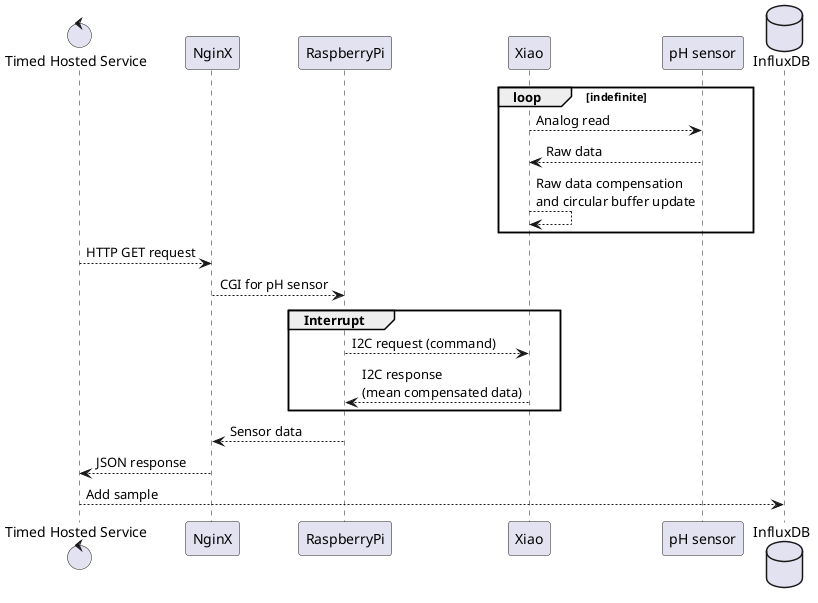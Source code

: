 @startuml pHPollSeq

control     "Timed Hosted Service" as tmhs
participant NginX
participant RaspberryPi as rpi
participant Xiao
participant "pH sensor" as pH
database    InfluxDB

loop indefinite
    Xiao --> pH   : Analog read
    pH   --> Xiao : Raw data
    Xiao --> Xiao : Raw data compensation\nand circular buffer update
end

tmhs  --> NginX : HTTP GET request
NginX --> rpi   : CGI for pH sensor

group Interrupt
    rpi  --> Xiao : I2C request (command)
    Xiao --> rpi  : I2C response\n(mean compensated data)
end

rpi   --> NginX    : Sensor data
NginX --> tmhs     : JSON response
tmhs  --> InfluxDB : Add sample

@enduml
